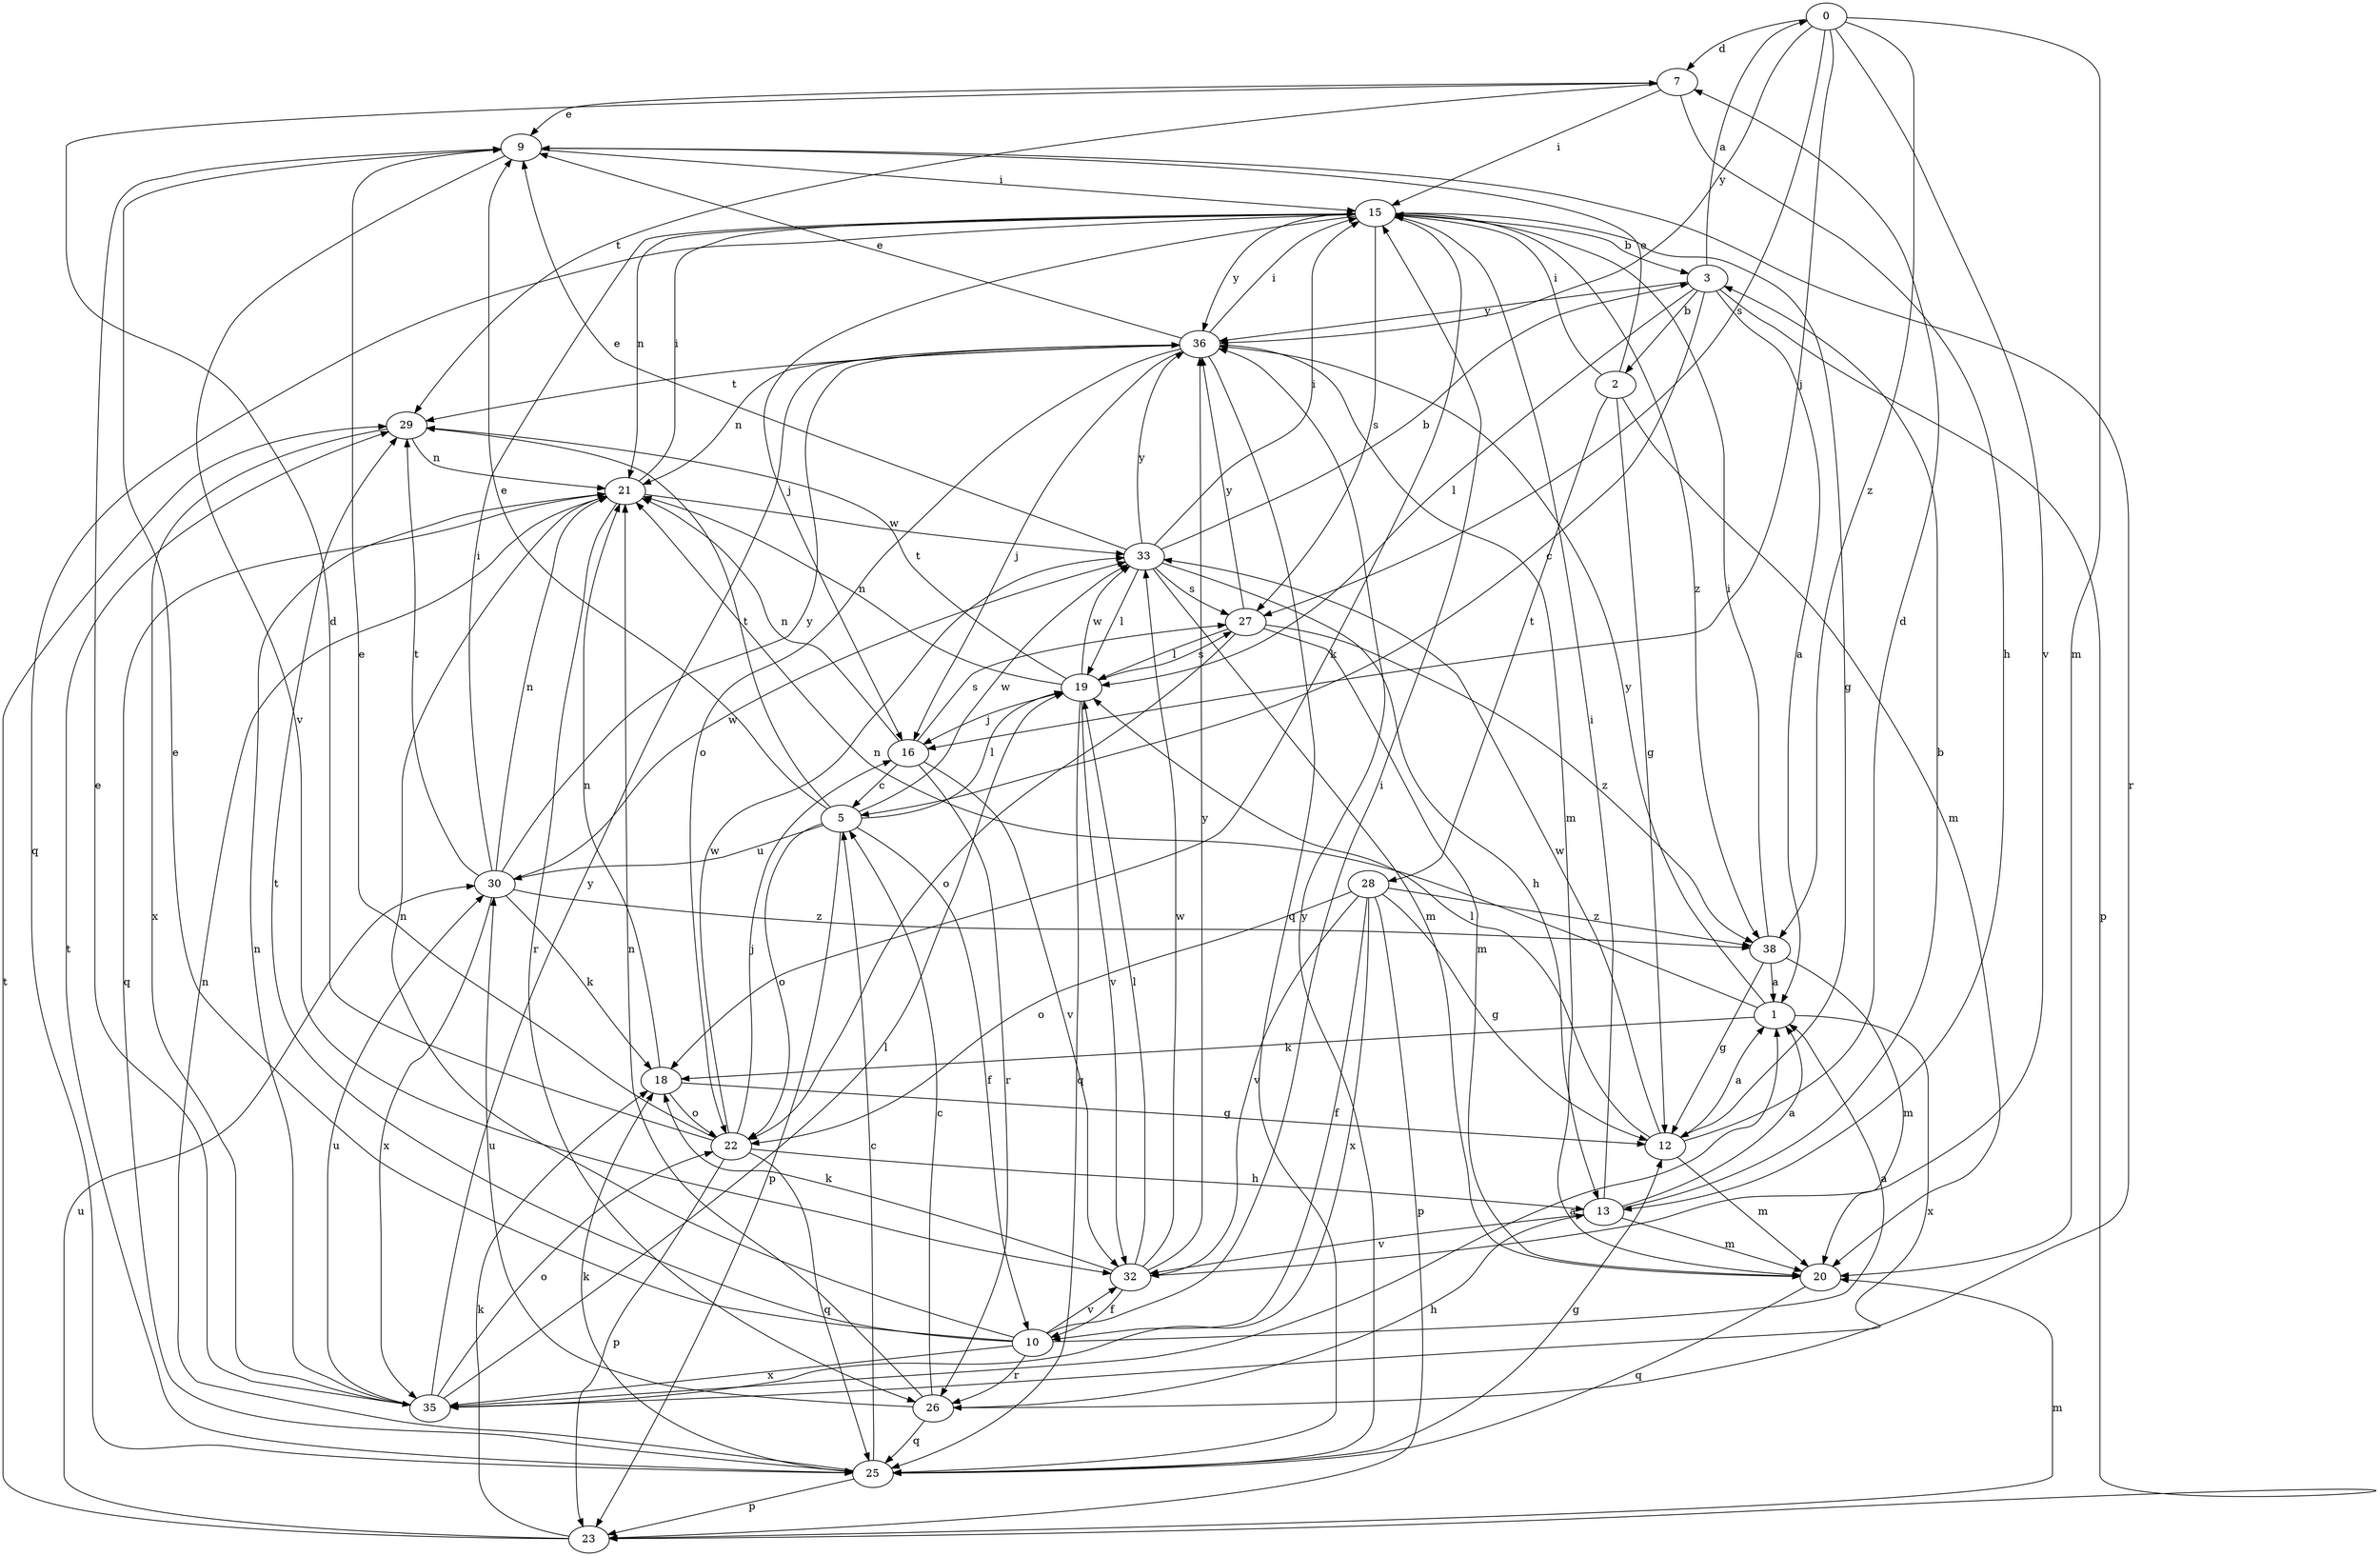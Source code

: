 strict digraph  {
0;
1;
2;
3;
5;
7;
9;
10;
12;
13;
15;
16;
18;
19;
20;
21;
22;
23;
25;
26;
27;
28;
29;
30;
32;
33;
35;
36;
38;
0 -> 7  [label=d];
0 -> 16  [label=j];
0 -> 20  [label=m];
0 -> 27  [label=s];
0 -> 32  [label=v];
0 -> 36  [label=y];
0 -> 38  [label=z];
1 -> 18  [label=k];
1 -> 21  [label=n];
1 -> 35  [label=x];
1 -> 36  [label=y];
2 -> 9  [label=e];
2 -> 12  [label=g];
2 -> 15  [label=i];
2 -> 20  [label=m];
2 -> 28  [label=t];
3 -> 0  [label=a];
3 -> 1  [label=a];
3 -> 2  [label=b];
3 -> 5  [label=c];
3 -> 19  [label=l];
3 -> 23  [label=p];
3 -> 36  [label=y];
5 -> 9  [label=e];
5 -> 10  [label=f];
5 -> 19  [label=l];
5 -> 22  [label=o];
5 -> 23  [label=p];
5 -> 29  [label=t];
5 -> 30  [label=u];
5 -> 33  [label=w];
7 -> 9  [label=e];
7 -> 13  [label=h];
7 -> 15  [label=i];
7 -> 29  [label=t];
9 -> 15  [label=i];
9 -> 26  [label=r];
9 -> 32  [label=v];
10 -> 1  [label=a];
10 -> 9  [label=e];
10 -> 15  [label=i];
10 -> 21  [label=n];
10 -> 26  [label=r];
10 -> 29  [label=t];
10 -> 32  [label=v];
10 -> 35  [label=x];
12 -> 1  [label=a];
12 -> 7  [label=d];
12 -> 19  [label=l];
12 -> 20  [label=m];
12 -> 33  [label=w];
13 -> 1  [label=a];
13 -> 3  [label=b];
13 -> 15  [label=i];
13 -> 20  [label=m];
13 -> 32  [label=v];
15 -> 3  [label=b];
15 -> 12  [label=g];
15 -> 16  [label=j];
15 -> 18  [label=k];
15 -> 21  [label=n];
15 -> 25  [label=q];
15 -> 27  [label=s];
15 -> 36  [label=y];
15 -> 38  [label=z];
16 -> 5  [label=c];
16 -> 21  [label=n];
16 -> 26  [label=r];
16 -> 27  [label=s];
16 -> 32  [label=v];
18 -> 12  [label=g];
18 -> 21  [label=n];
18 -> 22  [label=o];
19 -> 16  [label=j];
19 -> 21  [label=n];
19 -> 25  [label=q];
19 -> 27  [label=s];
19 -> 29  [label=t];
19 -> 32  [label=v];
19 -> 33  [label=w];
20 -> 25  [label=q];
21 -> 15  [label=i];
21 -> 25  [label=q];
21 -> 26  [label=r];
21 -> 33  [label=w];
22 -> 7  [label=d];
22 -> 9  [label=e];
22 -> 13  [label=h];
22 -> 16  [label=j];
22 -> 23  [label=p];
22 -> 25  [label=q];
22 -> 33  [label=w];
23 -> 18  [label=k];
23 -> 20  [label=m];
23 -> 29  [label=t];
23 -> 30  [label=u];
25 -> 5  [label=c];
25 -> 12  [label=g];
25 -> 18  [label=k];
25 -> 21  [label=n];
25 -> 23  [label=p];
25 -> 29  [label=t];
25 -> 36  [label=y];
26 -> 5  [label=c];
26 -> 13  [label=h];
26 -> 21  [label=n];
26 -> 25  [label=q];
26 -> 30  [label=u];
27 -> 19  [label=l];
27 -> 20  [label=m];
27 -> 22  [label=o];
27 -> 36  [label=y];
27 -> 38  [label=z];
28 -> 10  [label=f];
28 -> 12  [label=g];
28 -> 22  [label=o];
28 -> 23  [label=p];
28 -> 32  [label=v];
28 -> 35  [label=x];
28 -> 38  [label=z];
29 -> 21  [label=n];
29 -> 35  [label=x];
30 -> 15  [label=i];
30 -> 18  [label=k];
30 -> 21  [label=n];
30 -> 29  [label=t];
30 -> 33  [label=w];
30 -> 35  [label=x];
30 -> 36  [label=y];
30 -> 38  [label=z];
32 -> 10  [label=f];
32 -> 18  [label=k];
32 -> 19  [label=l];
32 -> 33  [label=w];
32 -> 36  [label=y];
33 -> 3  [label=b];
33 -> 9  [label=e];
33 -> 13  [label=h];
33 -> 15  [label=i];
33 -> 19  [label=l];
33 -> 20  [label=m];
33 -> 27  [label=s];
33 -> 36  [label=y];
35 -> 1  [label=a];
35 -> 9  [label=e];
35 -> 19  [label=l];
35 -> 21  [label=n];
35 -> 22  [label=o];
35 -> 30  [label=u];
35 -> 36  [label=y];
36 -> 9  [label=e];
36 -> 15  [label=i];
36 -> 16  [label=j];
36 -> 20  [label=m];
36 -> 21  [label=n];
36 -> 22  [label=o];
36 -> 25  [label=q];
36 -> 29  [label=t];
38 -> 1  [label=a];
38 -> 12  [label=g];
38 -> 15  [label=i];
38 -> 20  [label=m];
}
